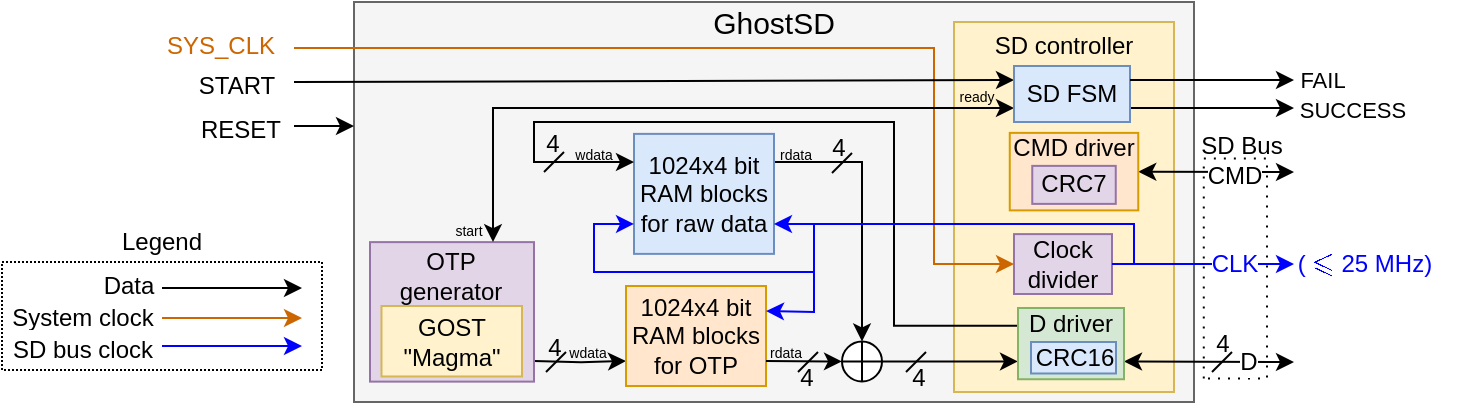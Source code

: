 <mxfile version="21.1.2" type="device">
  <diagram id="fO9pJ9hmjl-DQnfwtDK7" name="Страница 1">
    <mxGraphModel dx="650" dy="420" grid="1" gridSize="10" guides="1" tooltips="1" connect="1" arrows="1" fold="1" page="1" pageScale="1" pageWidth="1169" pageHeight="827" math="1" shadow="0">
      <root>
        <mxCell id="0" />
        <mxCell id="1" parent="0" />
        <mxCell id="jrg6wG_ZJggIZM6MNThn-82" value="" style="rounded=0;whiteSpace=wrap;html=1;labelBackgroundColor=none;fontSize=12;rotation=-90;dashed=1;dashPattern=1 4;fillColor=none;" parent="1" vertex="1">
          <mxGeometry x="805.71" y="607.46" width="109.96" height="31.6" as="geometry" />
        </mxCell>
        <mxCell id="Mi2QPTecenGMzwWXknVR-1" value="" style="rounded=0;whiteSpace=wrap;html=1;dashed=1;dashPattern=1 1;fillColor=none;" parent="1" vertex="1">
          <mxGeometry x="244" y="620" width="160" height="54" as="geometry" />
        </mxCell>
        <mxCell id="jrg6wG_ZJggIZM6MNThn-66" value="" style="rounded=0;whiteSpace=wrap;html=1;labelBackgroundColor=none;fontSize=12;fillColor=#f5f5f5;fontColor=#333333;strokeColor=#666666;" parent="1" vertex="1">
          <mxGeometry x="420" y="490" width="420" height="200" as="geometry" />
        </mxCell>
        <mxCell id="jrg6wG_ZJggIZM6MNThn-37" value="" style="rounded=0;whiteSpace=wrap;html=1;labelBackgroundColor=none;fontSize=12;fillColor=#fff2cc;strokeColor=#d6b656;" parent="1" vertex="1">
          <mxGeometry x="720" y="500" width="110" height="185" as="geometry" />
        </mxCell>
        <mxCell id="MUZ3oyCXK2iOoQsuqwkt-2" value="&lt;font style=&quot;font-size: 15px;&quot;&gt;GhostSD&lt;/font&gt;" style="text;html=1;strokeColor=none;fillColor=none;align=center;verticalAlign=middle;whiteSpace=wrap;rounded=0;" parent="1" vertex="1">
          <mxGeometry x="600" y="490" width="60" height="20" as="geometry" />
        </mxCell>
        <mxCell id="jrg6wG_ZJggIZM6MNThn-79" style="edgeStyle=orthogonalEdgeStyle;rounded=0;orthogonalLoop=1;jettySize=auto;html=1;entryX=0;entryY=0.75;entryDx=0;entryDy=0;fontSize=12;startArrow=none;startFill=0;endArrow=classic;endFill=1;exitX=1.001;exitY=0.681;exitDx=0;exitDy=0;exitPerimeter=0;" parent="1" target="jrg6wG_ZJggIZM6MNThn-65" edge="1">
          <mxGeometry relative="1" as="geometry">
            <mxPoint x="560" y="660.25" as="targetPoint" />
            <mxPoint x="510.082" y="669.56" as="sourcePoint" />
          </mxGeometry>
        </mxCell>
        <mxCell id="jrg6wG_ZJggIZM6MNThn-1" value="&lt;font style=&quot;font-size: 18px;&quot;&gt;&lt;br&gt;&lt;/font&gt;" style="rounded=0;whiteSpace=wrap;html=1;fontSize=20;fillColor=#e1d5e7;strokeColor=#9673a6;" parent="1" vertex="1">
          <mxGeometry x="428" y="610.06" width="82" height="69.75" as="geometry" />
        </mxCell>
        <mxCell id="jrg6wG_ZJggIZM6MNThn-27" value="SD controller" style="text;html=1;strokeColor=none;fillColor=none;align=center;verticalAlign=middle;whiteSpace=wrap;rounded=0;labelBackgroundColor=none;fontSize=12;" parent="1" vertex="1">
          <mxGeometry x="720" y="502" width="110" height="20" as="geometry" />
        </mxCell>
        <mxCell id="jrg6wG_ZJggIZM6MNThn-10" value="" style="endArrow=classic;startArrow=classic;html=1;rounded=0;fontSize=20;exitX=1;exitY=0.75;exitDx=0;exitDy=0;endFill=1;startFill=1;" parent="1" source="HJfVj1AcSEkHOE8qUcQz-4" edge="1">
          <mxGeometry width="50" height="50" relative="1" as="geometry">
            <mxPoint x="835" y="654" as="sourcePoint" />
            <mxPoint x="890" y="670" as="targetPoint" />
          </mxGeometry>
        </mxCell>
        <mxCell id="jrg6wG_ZJggIZM6MNThn-19" value="&lt;font style=&quot;font-size: 12px;&quot;&gt;D&lt;/font&gt;" style="edgeLabel;html=1;align=center;verticalAlign=middle;resizable=0;points=[];fontSize=12;" parent="jrg6wG_ZJggIZM6MNThn-10" vertex="1" connectable="0">
          <mxGeometry x="-0.067" relative="1" as="geometry">
            <mxPoint x="22" as="offset" />
          </mxGeometry>
        </mxCell>
        <mxCell id="jrg6wG_ZJggIZM6MNThn-14" value="" style="endArrow=classic;startArrow=classic;html=1;rounded=0;fontSize=20;exitX=1;exitY=0.5;exitDx=0;exitDy=0;startFill=1;endFill=1;" parent="1" source="HJfVj1AcSEkHOE8qUcQz-6" edge="1">
          <mxGeometry width="50" height="50" relative="1" as="geometry">
            <mxPoint x="834" y="588.25" as="sourcePoint" />
            <mxPoint x="890" y="575" as="targetPoint" />
          </mxGeometry>
        </mxCell>
        <mxCell id="jrg6wG_ZJggIZM6MNThn-17" value="CMD" style="edgeLabel;html=1;align=center;verticalAlign=middle;resizable=0;points=[];fontSize=12;labelBackgroundColor=default;" parent="jrg6wG_ZJggIZM6MNThn-14" vertex="1" connectable="0">
          <mxGeometry x="0.83" y="2" relative="1" as="geometry">
            <mxPoint x="-24" y="4" as="offset" />
          </mxGeometry>
        </mxCell>
        <mxCell id="jrg6wG_ZJggIZM6MNThn-15" value="" style="endArrow=classic;startArrow=none;html=1;rounded=0;fontSize=20;startFill=0;endFill=1;strokeColor=#0000FF;" parent="1" edge="1">
          <mxGeometry width="50" height="50" relative="1" as="geometry">
            <mxPoint x="810" y="621" as="sourcePoint" />
            <mxPoint x="890" y="621" as="targetPoint" />
          </mxGeometry>
        </mxCell>
        <mxCell id="jrg6wG_ZJggIZM6MNThn-18" value="&lt;font color=&quot;#0000ff&quot;&gt;CLK&lt;/font&gt;" style="edgeLabel;html=1;align=center;verticalAlign=middle;resizable=0;points=[];fontSize=12;labelBackgroundColor=default;" parent="jrg6wG_ZJggIZM6MNThn-15" vertex="1" connectable="0">
          <mxGeometry x="-0.062" y="1" relative="1" as="geometry">
            <mxPoint x="12" y="1" as="offset" />
          </mxGeometry>
        </mxCell>
        <mxCell id="jrg6wG_ZJggIZM6MNThn-87" value="&lt;font color=&quot;#0000ff&quot;&gt;( \(\leqslant\)&amp;nbsp;25 MHz)&lt;/font&gt;" style="edgeLabel;html=1;align=center;verticalAlign=middle;resizable=0;points=[];fontSize=12;" parent="jrg6wG_ZJggIZM6MNThn-15" vertex="1" connectable="0">
          <mxGeometry x="0.86" y="1" relative="1" as="geometry">
            <mxPoint x="40" y="1" as="offset" />
          </mxGeometry>
        </mxCell>
        <mxCell id="jrg6wG_ZJggIZM6MNThn-20" value="" style="endArrow=none;html=1;rounded=0;fontSize=12;" parent="1" edge="1">
          <mxGeometry width="50" height="50" relative="1" as="geometry">
            <mxPoint x="849" y="675" as="sourcePoint" />
            <mxPoint x="859" y="665" as="targetPoint" />
          </mxGeometry>
        </mxCell>
        <mxCell id="jrg6wG_ZJggIZM6MNThn-21" value="4" style="edgeLabel;html=1;align=center;verticalAlign=middle;resizable=0;points=[];fontSize=12;labelBackgroundColor=none;" parent="jrg6wG_ZJggIZM6MNThn-20" vertex="1" connectable="0">
          <mxGeometry x="-0.558" relative="1" as="geometry">
            <mxPoint x="3" y="-12" as="offset" />
          </mxGeometry>
        </mxCell>
        <mxCell id="jrg6wG_ZJggIZM6MNThn-50" value="Clock divider" style="rounded=0;whiteSpace=wrap;html=1;labelBackgroundColor=none;fontSize=12;fillColor=#e1d5e7;strokeColor=#9673a6;" parent="1" vertex="1">
          <mxGeometry x="750" y="606.06" width="49" height="29.94" as="geometry" />
        </mxCell>
        <mxCell id="jrg6wG_ZJggIZM6MNThn-61" value="" style="endArrow=classic;html=1;rounded=0;fontSize=12;entryX=0;entryY=0.5;entryDx=0;entryDy=0;strokeColor=#CC6600;" parent="1" target="jrg6wG_ZJggIZM6MNThn-50" edge="1">
          <mxGeometry width="50" height="50" relative="1" as="geometry">
            <mxPoint x="390" y="513" as="sourcePoint" />
            <mxPoint x="652" y="400" as="targetPoint" />
            <Array as="points">
              <mxPoint x="710" y="513" />
              <mxPoint x="710" y="621" />
            </Array>
          </mxGeometry>
        </mxCell>
        <mxCell id="jrg6wG_ZJggIZM6MNThn-62" value="&lt;font color=&quot;#cc6600&quot;&gt;SYS_CLK&lt;/font&gt;" style="edgeLabel;html=1;align=center;verticalAlign=middle;resizable=0;points=[];fontSize=12;" parent="jrg6wG_ZJggIZM6MNThn-61" vertex="1" connectable="0">
          <mxGeometry x="-0.929" y="-1" relative="1" as="geometry">
            <mxPoint x="-54" y="-2" as="offset" />
          </mxGeometry>
        </mxCell>
        <mxCell id="jrg6wG_ZJggIZM6MNThn-65" value="1024x4 bit RAM blocks&lt;br&gt;for OTP" style="rounded=0;whiteSpace=wrap;html=1;labelBackgroundColor=none;fontSize=12;fillColor=#ffe6cc;strokeColor=#d79b00;" parent="1" vertex="1">
          <mxGeometry x="556" y="632" width="70" height="50" as="geometry" />
        </mxCell>
        <mxCell id="_WAARoeY4MgbEWev2sUL-2" style="edgeStyle=orthogonalEdgeStyle;rounded=0;orthogonalLoop=1;jettySize=auto;html=1;entryX=0.5;entryY=0;entryDx=0;entryDy=0;exitX=0.996;exitY=0.434;exitDx=0;exitDy=0;exitPerimeter=0;" parent="1" source="jrg6wG_ZJggIZM6MNThn-69" target="_WAARoeY4MgbEWev2sUL-1" edge="1">
          <mxGeometry relative="1" as="geometry">
            <Array as="points">
              <mxPoint x="674" y="570" />
            </Array>
          </mxGeometry>
        </mxCell>
        <mxCell id="jrg6wG_ZJggIZM6MNThn-69" value="1024x4 bit RAM blocks&lt;br&gt;for raw data" style="rounded=0;whiteSpace=wrap;html=1;labelBackgroundColor=none;fontSize=12;fillColor=#dae8fc;strokeColor=#6c8ebf;" parent="1" vertex="1">
          <mxGeometry x="560" y="555.94" width="70" height="60" as="geometry" />
        </mxCell>
        <mxCell id="jrg6wG_ZJggIZM6MNThn-74" style="edgeStyle=orthogonalEdgeStyle;rounded=0;orthogonalLoop=1;jettySize=auto;html=1;entryX=0;entryY=0.25;entryDx=0;entryDy=0;fontSize=12;startArrow=none;startFill=0;endArrow=classic;endFill=1;exitX=0;exitY=0.25;exitDx=0;exitDy=0;" parent="1" source="HJfVj1AcSEkHOE8qUcQz-4" target="jrg6wG_ZJggIZM6MNThn-69" edge="1">
          <mxGeometry relative="1" as="geometry">
            <mxPoint x="745" y="468" as="sourcePoint" />
            <mxPoint x="555" y="589.25" as="targetPoint" />
            <Array as="points">
              <mxPoint x="690" y="652" />
              <mxPoint x="690" y="550" />
              <mxPoint x="510" y="550" />
              <mxPoint x="510" y="570" />
              <mxPoint x="560" y="570" />
            </Array>
          </mxGeometry>
        </mxCell>
        <mxCell id="jrg6wG_ZJggIZM6MNThn-75" value="" style="endArrow=none;html=1;rounded=0;fontSize=12;" parent="1" edge="1">
          <mxGeometry width="50" height="50" relative="1" as="geometry">
            <mxPoint x="696" y="675" as="sourcePoint" />
            <mxPoint x="706" y="665" as="targetPoint" />
          </mxGeometry>
        </mxCell>
        <mxCell id="jrg6wG_ZJggIZM6MNThn-76" value="4" style="edgeLabel;html=1;align=center;verticalAlign=middle;resizable=0;points=[];fontSize=12;labelBackgroundColor=none;" parent="jrg6wG_ZJggIZM6MNThn-75" vertex="1" connectable="0">
          <mxGeometry x="-0.558" relative="1" as="geometry">
            <mxPoint x="4" y="5" as="offset" />
          </mxGeometry>
        </mxCell>
        <mxCell id="jrg6wG_ZJggIZM6MNThn-83" value="SD Bus" style="text;html=1;strokeColor=none;fillColor=none;align=center;verticalAlign=middle;whiteSpace=wrap;rounded=0;dashed=1;dashPattern=1 4;labelBackgroundColor=none;fontSize=12;" parent="1" vertex="1">
          <mxGeometry x="839" y="556.94" width="50" height="10" as="geometry" />
        </mxCell>
        <mxCell id="jrg6wG_ZJggIZM6MNThn-92" value="" style="endArrow=none;html=1;rounded=0;fontSize=12;" parent="1" edge="1">
          <mxGeometry width="50" height="50" relative="1" as="geometry">
            <mxPoint x="515" y="575" as="sourcePoint" />
            <mxPoint x="525" y="565" as="targetPoint" />
          </mxGeometry>
        </mxCell>
        <mxCell id="jrg6wG_ZJggIZM6MNThn-93" value="4" style="edgeLabel;html=1;align=center;verticalAlign=middle;resizable=0;points=[];fontSize=12;labelBackgroundColor=none;" parent="jrg6wG_ZJggIZM6MNThn-92" vertex="1" connectable="0">
          <mxGeometry x="-0.558" relative="1" as="geometry">
            <mxPoint x="2" y="-12" as="offset" />
          </mxGeometry>
        </mxCell>
        <mxCell id="Mi2QPTecenGMzwWXknVR-2" value="&lt;font style=&quot;font-size: 12px;&quot;&gt;Legend&lt;/font&gt;" style="text;html=1;strokeColor=none;fillColor=none;align=center;verticalAlign=middle;whiteSpace=wrap;rounded=0;" parent="1" vertex="1">
          <mxGeometry x="244" y="600" width="160" height="20.94" as="geometry" />
        </mxCell>
        <mxCell id="Mi2QPTecenGMzwWXknVR-3" value="" style="endArrow=classic;html=1;rounded=0;fontSize=15;" parent="1" edge="1">
          <mxGeometry width="50" height="50" relative="1" as="geometry">
            <mxPoint x="324" y="633" as="sourcePoint" />
            <mxPoint x="394" y="633" as="targetPoint" />
          </mxGeometry>
        </mxCell>
        <mxCell id="Mi2QPTecenGMzwWXknVR-4" value="&lt;font style=&quot;font-size: 12px;&quot;&gt;Data&lt;/font&gt;" style="edgeLabel;html=1;align=center;verticalAlign=middle;resizable=0;points=[];fontSize=15;" parent="Mi2QPTecenGMzwWXknVR-3" vertex="1" connectable="0">
          <mxGeometry x="-0.572" y="-1" relative="1" as="geometry">
            <mxPoint x="-32" y="-4" as="offset" />
          </mxGeometry>
        </mxCell>
        <mxCell id="Mi2QPTecenGMzwWXknVR-5" value="" style="endArrow=classic;html=1;rounded=0;fontSize=15;strokeColor=#CC6600;" parent="1" edge="1">
          <mxGeometry width="50" height="50" relative="1" as="geometry">
            <mxPoint x="324" y="648" as="sourcePoint" />
            <mxPoint x="394" y="648" as="targetPoint" />
          </mxGeometry>
        </mxCell>
        <mxCell id="Mi2QPTecenGMzwWXknVR-6" value="&lt;font style=&quot;font-size: 12px;&quot;&gt;System clock&lt;/font&gt;" style="edgeLabel;html=1;align=center;verticalAlign=middle;resizable=0;points=[];fontSize=15;" parent="Mi2QPTecenGMzwWXknVR-5" vertex="1" connectable="0">
          <mxGeometry x="-0.572" y="-1" relative="1" as="geometry">
            <mxPoint x="-55" y="-3" as="offset" />
          </mxGeometry>
        </mxCell>
        <mxCell id="Mi2QPTecenGMzwWXknVR-7" value="" style="endArrow=classic;html=1;rounded=0;fontSize=15;strokeColor=#0000FF;" parent="1" edge="1">
          <mxGeometry width="50" height="50" relative="1" as="geometry">
            <mxPoint x="324" y="662" as="sourcePoint" />
            <mxPoint x="394" y="662" as="targetPoint" />
          </mxGeometry>
        </mxCell>
        <mxCell id="Mi2QPTecenGMzwWXknVR-8" value="&lt;font style=&quot;font-size: 12px;&quot;&gt;SD bus clock&lt;/font&gt;" style="edgeLabel;html=1;align=center;verticalAlign=middle;resizable=0;points=[];fontSize=15;" parent="Mi2QPTecenGMzwWXknVR-7" vertex="1" connectable="0">
          <mxGeometry x="-0.572" y="-1" relative="1" as="geometry">
            <mxPoint x="-55" y="-1" as="offset" />
          </mxGeometry>
        </mxCell>
        <mxCell id="Mi2QPTecenGMzwWXknVR-9" value="" style="endArrow=classic;html=1;rounded=0;fontSize=15;strokeColor=#000000;entryX=0;entryY=0.25;entryDx=0;entryDy=0;" parent="1" target="umRaRSfPLqQ6aQWX3b9b-1" edge="1">
          <mxGeometry width="50" height="50" relative="1" as="geometry">
            <mxPoint x="390" y="530" as="sourcePoint" />
            <mxPoint x="420" y="533" as="targetPoint" />
          </mxGeometry>
        </mxCell>
        <mxCell id="Mi2QPTecenGMzwWXknVR-10" value="&lt;font style=&quot;font-size: 12px;&quot;&gt;START&lt;/font&gt;" style="edgeLabel;html=1;align=center;verticalAlign=middle;resizable=0;points=[];fontSize=15;" parent="Mi2QPTecenGMzwWXknVR-9" vertex="1" connectable="0">
          <mxGeometry x="-0.493" relative="1" as="geometry">
            <mxPoint x="-121" as="offset" />
          </mxGeometry>
        </mxCell>
        <mxCell id="Mi2QPTecenGMzwWXknVR-15" value="" style="endArrow=classic;html=1;rounded=0;fontSize=15;strokeColor=#000000;" parent="1" edge="1">
          <mxGeometry width="50" height="50" relative="1" as="geometry">
            <mxPoint x="390" y="552" as="sourcePoint" />
            <mxPoint x="420" y="552" as="targetPoint" />
          </mxGeometry>
        </mxCell>
        <mxCell id="Mi2QPTecenGMzwWXknVR-16" value="&lt;span style=&quot;font-size: 12px;&quot;&gt;RESET&lt;/span&gt;" style="edgeLabel;html=1;align=center;verticalAlign=middle;resizable=0;points=[];fontSize=15;" parent="Mi2QPTecenGMzwWXknVR-15" vertex="1" connectable="0">
          <mxGeometry x="-0.493" relative="1" as="geometry">
            <mxPoint x="-35" as="offset" />
          </mxGeometry>
        </mxCell>
        <mxCell id="_WAARoeY4MgbEWev2sUL-3" style="edgeStyle=orthogonalEdgeStyle;rounded=0;orthogonalLoop=1;jettySize=auto;html=1;exitX=1;exitY=0.5;exitDx=0;exitDy=0;entryX=0;entryY=0.75;entryDx=0;entryDy=0;" parent="1" source="_WAARoeY4MgbEWev2sUL-1" target="HJfVj1AcSEkHOE8qUcQz-4" edge="1">
          <mxGeometry relative="1" as="geometry">
            <Array as="points" />
            <mxPoint x="750" y="660" as="targetPoint" />
          </mxGeometry>
        </mxCell>
        <mxCell id="_WAARoeY4MgbEWev2sUL-1" value="" style="shape=orEllipse;perimeter=ellipsePerimeter;whiteSpace=wrap;html=1;backgroundOutline=1;" parent="1" vertex="1">
          <mxGeometry x="664" y="659.74" width="20" height="20" as="geometry" />
        </mxCell>
        <mxCell id="_WAARoeY4MgbEWev2sUL-4" style="edgeStyle=orthogonalEdgeStyle;rounded=0;orthogonalLoop=1;jettySize=auto;html=1;entryX=0.75;entryY=0;entryDx=0;entryDy=0;exitX=0;exitY=0.75;exitDx=0;exitDy=0;startArrow=classic;startFill=1;" parent="1" source="umRaRSfPLqQ6aQWX3b9b-1" target="jrg6wG_ZJggIZM6MNThn-1" edge="1">
          <mxGeometry relative="1" as="geometry">
            <Array as="points">
              <mxPoint x="490" y="543" />
            </Array>
            <mxPoint x="720" y="530" as="sourcePoint" />
          </mxGeometry>
        </mxCell>
        <mxCell id="HJfVj1AcSEkHOE8qUcQz-13" value="&lt;font style=&quot;font-size: 7px;&quot;&gt;start&lt;/font&gt;" style="edgeLabel;html=1;align=center;verticalAlign=middle;resizable=0;points=[];labelBackgroundColor=none;" parent="_WAARoeY4MgbEWev2sUL-4" vertex="1" connectable="0">
          <mxGeometry x="-0.56" y="3" relative="1" as="geometry">
            <mxPoint x="-201" y="57" as="offset" />
          </mxGeometry>
        </mxCell>
        <mxCell id="_WAARoeY4MgbEWev2sUL-11" value="" style="endArrow=classic;html=1;rounded=0;fontSize=12;endFill=1;strokeColor=#0000FF;entryX=1;entryY=0.75;entryDx=0;entryDy=0;exitX=1;exitY=0.5;exitDx=0;exitDy=0;" parent="1" source="jrg6wG_ZJggIZM6MNThn-50" target="jrg6wG_ZJggIZM6MNThn-69" edge="1">
          <mxGeometry width="50" height="50" relative="1" as="geometry">
            <mxPoint x="830" y="530" as="sourcePoint" />
            <mxPoint x="620" y="593.94" as="targetPoint" />
            <Array as="points">
              <mxPoint x="810" y="621" />
              <mxPoint x="810" y="601" />
            </Array>
          </mxGeometry>
        </mxCell>
        <mxCell id="_WAARoeY4MgbEWev2sUL-12" value="" style="endArrow=classic;html=1;rounded=0;fontSize=12;entryX=0;entryY=0.75;entryDx=0;entryDy=0;endFill=1;strokeColor=#0000FF;" parent="1" target="jrg6wG_ZJggIZM6MNThn-69" edge="1">
          <mxGeometry width="50" height="50" relative="1" as="geometry">
            <mxPoint x="650" y="601" as="sourcePoint" />
            <mxPoint x="560" y="601.94" as="targetPoint" />
            <Array as="points">
              <mxPoint x="650" y="625" />
              <mxPoint x="540" y="625" />
              <mxPoint x="540" y="601" />
            </Array>
          </mxGeometry>
        </mxCell>
        <mxCell id="_WAARoeY4MgbEWev2sUL-14" value="" style="endArrow=classic;html=1;rounded=0;fontSize=12;endFill=1;strokeColor=#0000FF;entryX=1;entryY=0.25;entryDx=0;entryDy=0;" parent="1" target="jrg6wG_ZJggIZM6MNThn-65" edge="1">
          <mxGeometry width="50" height="50" relative="1" as="geometry">
            <mxPoint x="650" y="610" as="sourcePoint" />
            <mxPoint x="620" y="634" as="targetPoint" />
            <Array as="points">
              <mxPoint x="650" y="645" />
            </Array>
          </mxGeometry>
        </mxCell>
        <mxCell id="_WAARoeY4MgbEWev2sUL-17" value="" style="endArrow=none;html=1;rounded=0;fontSize=12;" parent="1" edge="1">
          <mxGeometry width="50" height="50" relative="1" as="geometry">
            <mxPoint x="659" y="575.5" as="sourcePoint" />
            <mxPoint x="669" y="565.5" as="targetPoint" />
          </mxGeometry>
        </mxCell>
        <mxCell id="_WAARoeY4MgbEWev2sUL-18" value="4" style="edgeLabel;html=1;align=center;verticalAlign=middle;resizable=0;points=[];fontSize=12;labelBackgroundColor=none;" parent="_WAARoeY4MgbEWev2sUL-17" vertex="1" connectable="0">
          <mxGeometry x="-0.558" relative="1" as="geometry">
            <mxPoint x="1" y="-11" as="offset" />
          </mxGeometry>
        </mxCell>
        <mxCell id="_WAARoeY4MgbEWev2sUL-19" value="" style="endArrow=none;html=1;rounded=0;fontSize=12;" parent="1" edge="1">
          <mxGeometry width="50" height="50" relative="1" as="geometry">
            <mxPoint x="642" y="675" as="sourcePoint" />
            <mxPoint x="652" y="665" as="targetPoint" />
          </mxGeometry>
        </mxCell>
        <mxCell id="_WAARoeY4MgbEWev2sUL-20" value="4" style="edgeLabel;html=1;align=center;verticalAlign=middle;resizable=0;points=[];fontSize=12;labelBackgroundColor=none;" parent="_WAARoeY4MgbEWev2sUL-19" vertex="1" connectable="0">
          <mxGeometry x="-0.558" relative="1" as="geometry">
            <mxPoint x="2" y="5" as="offset" />
          </mxGeometry>
        </mxCell>
        <mxCell id="7_MA7UUDVm5whZSSpIl8-1" value="GOST &quot;Magma&quot;" style="rounded=0;whiteSpace=wrap;html=1;fillColor=#fff2cc;strokeColor=#d6b656;" parent="1" vertex="1">
          <mxGeometry x="433.75" y="642" width="70.25" height="35.24" as="geometry" />
        </mxCell>
        <mxCell id="emWo7HlGA3dYeQq6A02d-2" value="" style="endArrow=classic;html=1;rounded=0;exitX=1;exitY=0.75;exitDx=0;exitDy=0;" parent="1" source="umRaRSfPLqQ6aQWX3b9b-1" edge="1">
          <mxGeometry width="50" height="50" relative="1" as="geometry">
            <mxPoint x="883" y="520.87" as="sourcePoint" />
            <mxPoint x="890" y="543" as="targetPoint" />
          </mxGeometry>
        </mxCell>
        <mxCell id="emWo7HlGA3dYeQq6A02d-4" value="SUCCESS" style="edgeLabel;html=1;align=center;verticalAlign=middle;resizable=0;points=[];" parent="emWo7HlGA3dYeQq6A02d-2" vertex="1" connectable="0">
          <mxGeometry x="0.811" y="1" relative="1" as="geometry">
            <mxPoint x="36" y="2" as="offset" />
          </mxGeometry>
        </mxCell>
        <mxCell id="HJfVj1AcSEkHOE8qUcQz-4" value="" style="rounded=0;whiteSpace=wrap;html=1;fillColor=#d5e8d4;strokeColor=#82b366;" parent="1" vertex="1">
          <mxGeometry x="752" y="643" width="53" height="35.62" as="geometry" />
        </mxCell>
        <mxCell id="HJfVj1AcSEkHOE8qUcQz-6" value="" style="rounded=0;whiteSpace=wrap;html=1;fillColor=#ffe6cc;strokeColor=#d79b00;" parent="1" vertex="1">
          <mxGeometry x="747.88" y="555.44" width="64.25" height="38.75" as="geometry" />
        </mxCell>
        <mxCell id="HJfVj1AcSEkHOE8qUcQz-9" value="D driver" style="text;html=1;strokeColor=none;fillColor=none;align=center;verticalAlign=middle;whiteSpace=wrap;rounded=0;" parent="1" vertex="1">
          <mxGeometry x="752" y="646" width="53" height="9.13" as="geometry" />
        </mxCell>
        <mxCell id="HJfVj1AcSEkHOE8qUcQz-10" value="CMD driver" style="text;html=1;strokeColor=none;fillColor=none;align=center;verticalAlign=middle;whiteSpace=wrap;rounded=0;" parent="1" vertex="1">
          <mxGeometry x="748.13" y="554.94" width="64" height="16" as="geometry" />
        </mxCell>
        <mxCell id="HJfVj1AcSEkHOE8qUcQz-11" value="CRC16" style="rounded=0;whiteSpace=wrap;html=1;fillColor=#dae8fc;strokeColor=#6c8ebf;" parent="1" vertex="1">
          <mxGeometry x="758.5" y="660" width="42.5" height="15.74" as="geometry" />
        </mxCell>
        <mxCell id="HJfVj1AcSEkHOE8qUcQz-12" value="CRC7" style="rounded=0;whiteSpace=wrap;html=1;fillColor=#e1d5e7;strokeColor=#9673a6;" parent="1" vertex="1">
          <mxGeometry x="759.13" y="571.94" width="41.75" height="19" as="geometry" />
        </mxCell>
        <mxCell id="HJfVj1AcSEkHOE8qUcQz-15" value="&lt;p style=&quot;line-height: 100%;&quot;&gt;&lt;font style=&quot;font-size: 7px;&quot;&gt;wdata&lt;/font&gt;&lt;/p&gt;" style="text;html=1;strokeColor=none;fillColor=none;align=center;verticalAlign=middle;whiteSpace=wrap;rounded=0;" parent="1" vertex="1">
          <mxGeometry x="530" y="562.25" width="20" height="6.13" as="geometry" />
        </mxCell>
        <mxCell id="HJfVj1AcSEkHOE8qUcQz-17" value="&lt;p style=&quot;line-height: 100%;&quot;&gt;&lt;font style=&quot;font-size: 7px;&quot;&gt;wdata&lt;/font&gt;&lt;/p&gt;" style="text;html=1;strokeColor=none;fillColor=none;align=center;verticalAlign=middle;whiteSpace=wrap;rounded=0;" parent="1" vertex="1">
          <mxGeometry x="527" y="660.49" width="20" height="6.13" as="geometry" />
        </mxCell>
        <mxCell id="HJfVj1AcSEkHOE8qUcQz-18" value="&lt;font style=&quot;font-size: 12px;&quot;&gt;OTP generator&lt;/font&gt;" style="text;html=1;strokeColor=none;fillColor=none;align=center;verticalAlign=middle;whiteSpace=wrap;rounded=0;fontSize=7;" parent="1" vertex="1">
          <mxGeometry x="435.25" y="612" width="66.75" height="30" as="geometry" />
        </mxCell>
        <mxCell id="HJfVj1AcSEkHOE8qUcQz-19" value="&lt;p style=&quot;line-height: 100%;&quot;&gt;&lt;font style=&quot;font-size: 7px;&quot;&gt;rdata&lt;/font&gt;&lt;/p&gt;" style="text;html=1;strokeColor=none;fillColor=none;align=center;verticalAlign=middle;whiteSpace=wrap;rounded=0;" parent="1" vertex="1">
          <mxGeometry x="625.62" y="660.74" width="20" height="6.13" as="geometry" />
        </mxCell>
        <mxCell id="HJfVj1AcSEkHOE8qUcQz-26" value="" style="endArrow=classic;html=1;rounded=0;fontSize=12;exitX=1;exitY=0.75;exitDx=0;exitDy=0;entryX=0;entryY=0.5;entryDx=0;entryDy=0;" parent="1" source="jrg6wG_ZJggIZM6MNThn-65" target="_WAARoeY4MgbEWev2sUL-1" edge="1">
          <mxGeometry width="50" height="50" relative="1" as="geometry">
            <mxPoint x="630" y="672" as="sourcePoint" />
            <mxPoint x="680" y="622" as="targetPoint" />
          </mxGeometry>
        </mxCell>
        <mxCell id="HJfVj1AcSEkHOE8qUcQz-31" value="&lt;p style=&quot;line-height: 100%;&quot;&gt;&lt;font style=&quot;font-size: 7px;&quot;&gt;rdata&lt;/font&gt;&lt;/p&gt;" style="text;html=1;strokeColor=none;fillColor=none;align=center;verticalAlign=middle;whiteSpace=wrap;rounded=0;" parent="1" vertex="1">
          <mxGeometry x="630.62" y="561.74" width="20" height="6.13" as="geometry" />
        </mxCell>
        <mxCell id="HJfVj1AcSEkHOE8qUcQz-40" value="" style="endArrow=none;html=1;rounded=0;fontSize=12;" parent="1" edge="1">
          <mxGeometry width="50" height="50" relative="1" as="geometry">
            <mxPoint x="516" y="675" as="sourcePoint" />
            <mxPoint x="526" y="665" as="targetPoint" />
          </mxGeometry>
        </mxCell>
        <mxCell id="HJfVj1AcSEkHOE8qUcQz-41" value="4" style="edgeLabel;html=1;align=center;verticalAlign=middle;resizable=0;points=[];fontSize=12;labelBackgroundColor=none;" parent="HJfVj1AcSEkHOE8qUcQz-40" vertex="1" connectable="0">
          <mxGeometry x="-0.558" relative="1" as="geometry">
            <mxPoint x="2" y="-10" as="offset" />
          </mxGeometry>
        </mxCell>
        <mxCell id="umRaRSfPLqQ6aQWX3b9b-1" value="SD FSM" style="rounded=0;whiteSpace=wrap;html=1;fillColor=#dae8fc;strokeColor=#6c8ebf;" parent="1" vertex="1">
          <mxGeometry x="750" y="522" width="58" height="28" as="geometry" />
        </mxCell>
        <mxCell id="umRaRSfPLqQ6aQWX3b9b-10" value="&lt;font style=&quot;font-size: 7px;&quot;&gt;ready&lt;/font&gt;" style="edgeLabel;html=1;align=center;verticalAlign=middle;resizable=0;points=[];labelBackgroundColor=none;" parent="1" vertex="1" connectable="0">
          <mxGeometry x="730.75" y="536.13" as="geometry" />
        </mxCell>
        <mxCell id="umRaRSfPLqQ6aQWX3b9b-11" value="" style="endArrow=classic;html=1;rounded=0;exitX=1;exitY=0.25;exitDx=0;exitDy=0;" parent="1" source="umRaRSfPLqQ6aQWX3b9b-1" edge="1">
          <mxGeometry width="50" height="50" relative="1" as="geometry">
            <mxPoint x="830" y="532" as="sourcePoint" />
            <mxPoint x="890" y="529" as="targetPoint" />
          </mxGeometry>
        </mxCell>
        <mxCell id="umRaRSfPLqQ6aQWX3b9b-12" value="FAIL" style="edgeLabel;html=1;align=center;verticalAlign=middle;resizable=0;points=[];" parent="umRaRSfPLqQ6aQWX3b9b-11" vertex="1" connectable="0">
          <mxGeometry x="0.811" y="1" relative="1" as="geometry">
            <mxPoint x="21" y="1" as="offset" />
          </mxGeometry>
        </mxCell>
      </root>
    </mxGraphModel>
  </diagram>
</mxfile>
